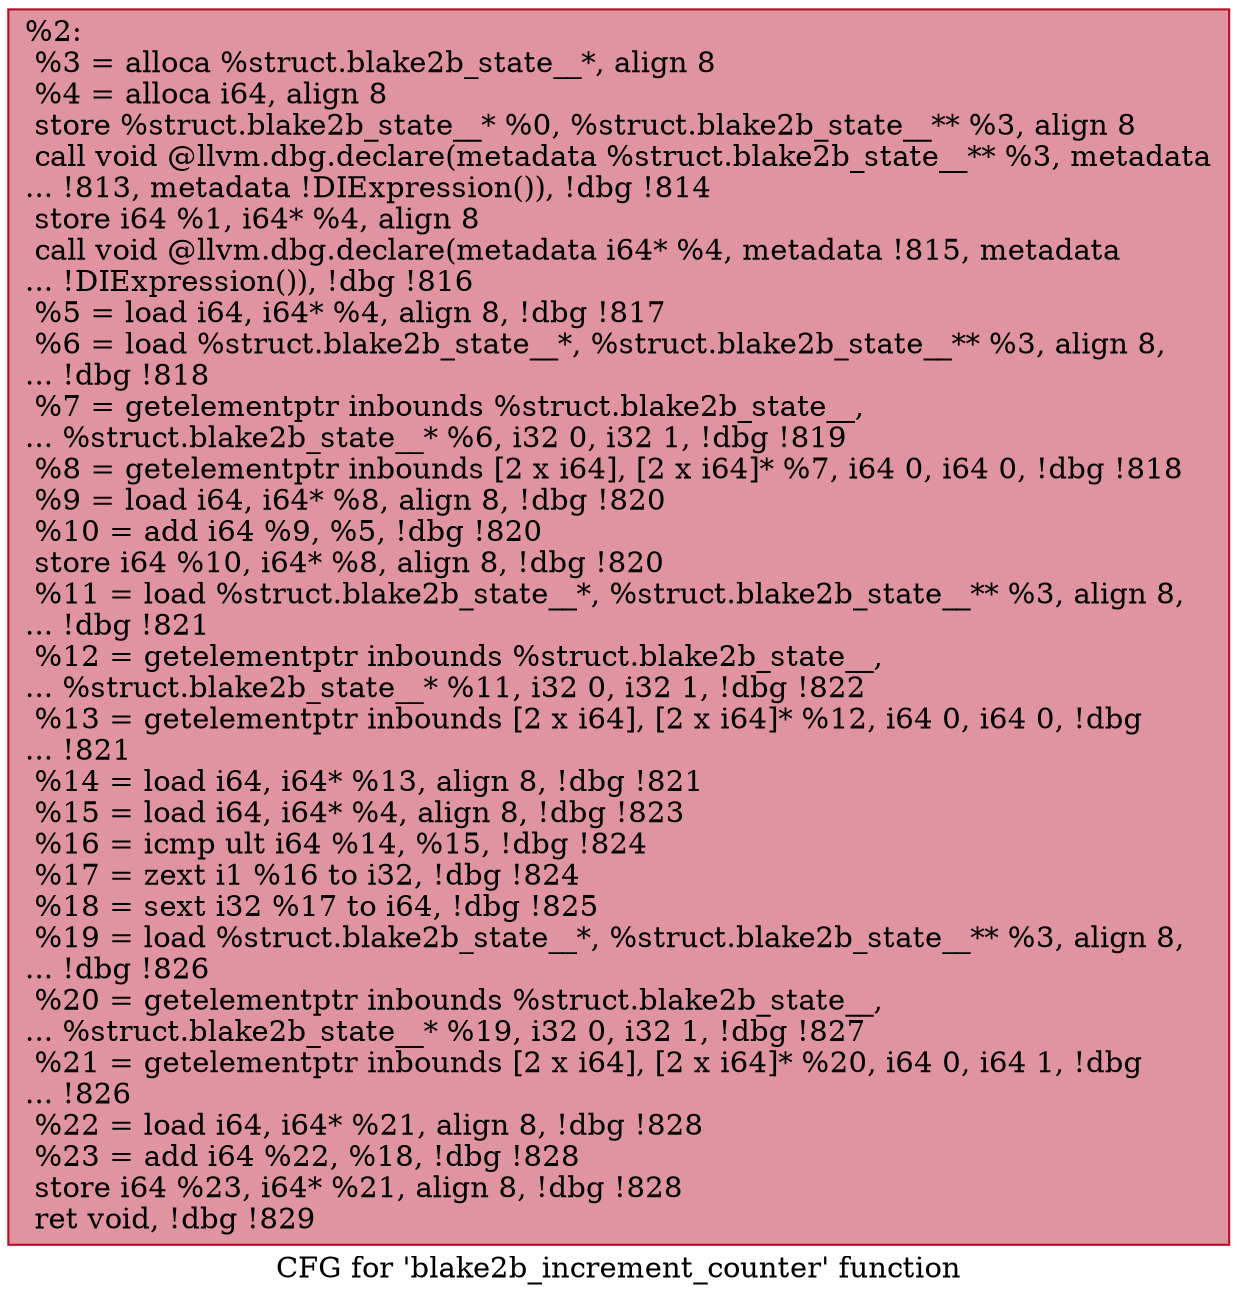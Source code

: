 digraph "CFG for 'blake2b_increment_counter' function" {
	label="CFG for 'blake2b_increment_counter' function";

	Node0x2086f20 [shape=record,color="#b70d28ff", style=filled, fillcolor="#b70d2870",label="{%2:\l  %3 = alloca %struct.blake2b_state__*, align 8\l  %4 = alloca i64, align 8\l  store %struct.blake2b_state__* %0, %struct.blake2b_state__** %3, align 8\l  call void @llvm.dbg.declare(metadata %struct.blake2b_state__** %3, metadata\l... !813, metadata !DIExpression()), !dbg !814\l  store i64 %1, i64* %4, align 8\l  call void @llvm.dbg.declare(metadata i64* %4, metadata !815, metadata\l... !DIExpression()), !dbg !816\l  %5 = load i64, i64* %4, align 8, !dbg !817\l  %6 = load %struct.blake2b_state__*, %struct.blake2b_state__** %3, align 8,\l... !dbg !818\l  %7 = getelementptr inbounds %struct.blake2b_state__,\l... %struct.blake2b_state__* %6, i32 0, i32 1, !dbg !819\l  %8 = getelementptr inbounds [2 x i64], [2 x i64]* %7, i64 0, i64 0, !dbg !818\l  %9 = load i64, i64* %8, align 8, !dbg !820\l  %10 = add i64 %9, %5, !dbg !820\l  store i64 %10, i64* %8, align 8, !dbg !820\l  %11 = load %struct.blake2b_state__*, %struct.blake2b_state__** %3, align 8,\l... !dbg !821\l  %12 = getelementptr inbounds %struct.blake2b_state__,\l... %struct.blake2b_state__* %11, i32 0, i32 1, !dbg !822\l  %13 = getelementptr inbounds [2 x i64], [2 x i64]* %12, i64 0, i64 0, !dbg\l... !821\l  %14 = load i64, i64* %13, align 8, !dbg !821\l  %15 = load i64, i64* %4, align 8, !dbg !823\l  %16 = icmp ult i64 %14, %15, !dbg !824\l  %17 = zext i1 %16 to i32, !dbg !824\l  %18 = sext i32 %17 to i64, !dbg !825\l  %19 = load %struct.blake2b_state__*, %struct.blake2b_state__** %3, align 8,\l... !dbg !826\l  %20 = getelementptr inbounds %struct.blake2b_state__,\l... %struct.blake2b_state__* %19, i32 0, i32 1, !dbg !827\l  %21 = getelementptr inbounds [2 x i64], [2 x i64]* %20, i64 0, i64 1, !dbg\l... !826\l  %22 = load i64, i64* %21, align 8, !dbg !828\l  %23 = add i64 %22, %18, !dbg !828\l  store i64 %23, i64* %21, align 8, !dbg !828\l  ret void, !dbg !829\l}"];
}
